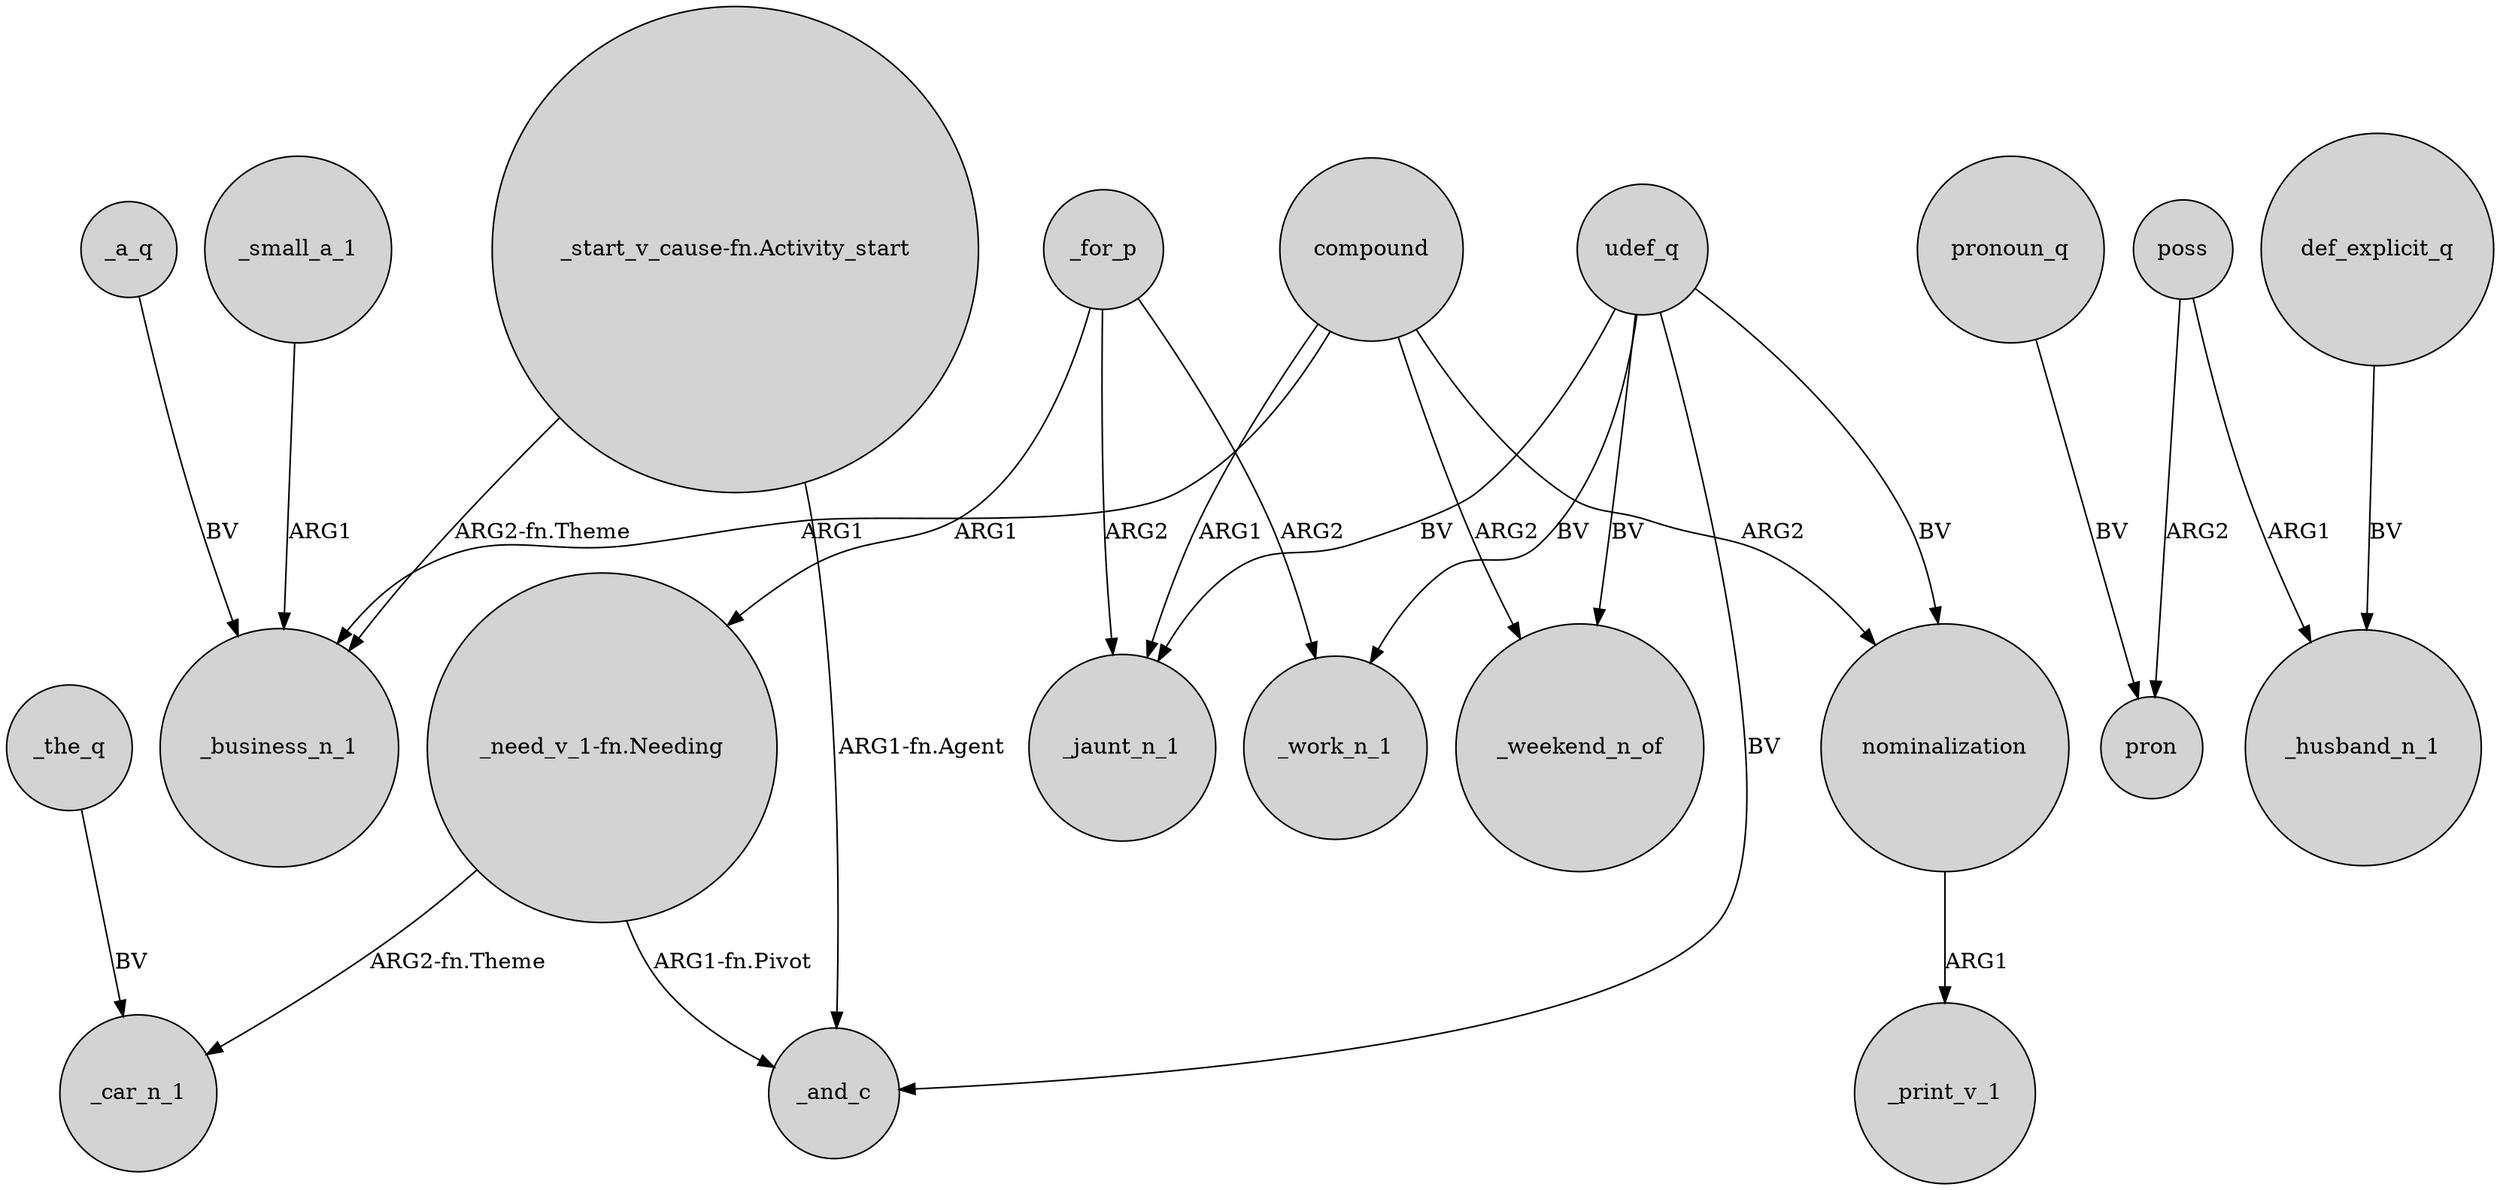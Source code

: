 digraph {
	node [shape=circle style=filled]
	_for_p -> "_need_v_1-fn.Needing" [label=ARG1]
	_for_p -> _jaunt_n_1 [label=ARG2]
	_a_q -> _business_n_1 [label=BV]
	poss -> pron [label=ARG2]
	poss -> _husband_n_1 [label=ARG1]
	compound -> _jaunt_n_1 [label=ARG1]
	def_explicit_q -> _husband_n_1 [label=BV]
	_the_q -> _car_n_1 [label=BV]
	compound -> nominalization [label=ARG2]
	nominalization -> _print_v_1 [label=ARG1]
	"_start_v_cause-fn.Activity_start" -> _business_n_1 [label="ARG2-fn.Theme"]
	pronoun_q -> pron [label=BV]
	compound -> _business_n_1 [label=ARG1]
	_small_a_1 -> _business_n_1 [label=ARG1]
	udef_q -> nominalization [label=BV]
	"_need_v_1-fn.Needing" -> _car_n_1 [label="ARG2-fn.Theme"]
	"_start_v_cause-fn.Activity_start" -> _and_c [label="ARG1-fn.Agent"]
	udef_q -> _jaunt_n_1 [label=BV]
	_for_p -> _work_n_1 [label=ARG2]
	compound -> _weekend_n_of [label=ARG2]
	udef_q -> _and_c [label=BV]
	"_need_v_1-fn.Needing" -> _and_c [label="ARG1-fn.Pivot"]
	udef_q -> _weekend_n_of [label=BV]
	udef_q -> _work_n_1 [label=BV]
}
